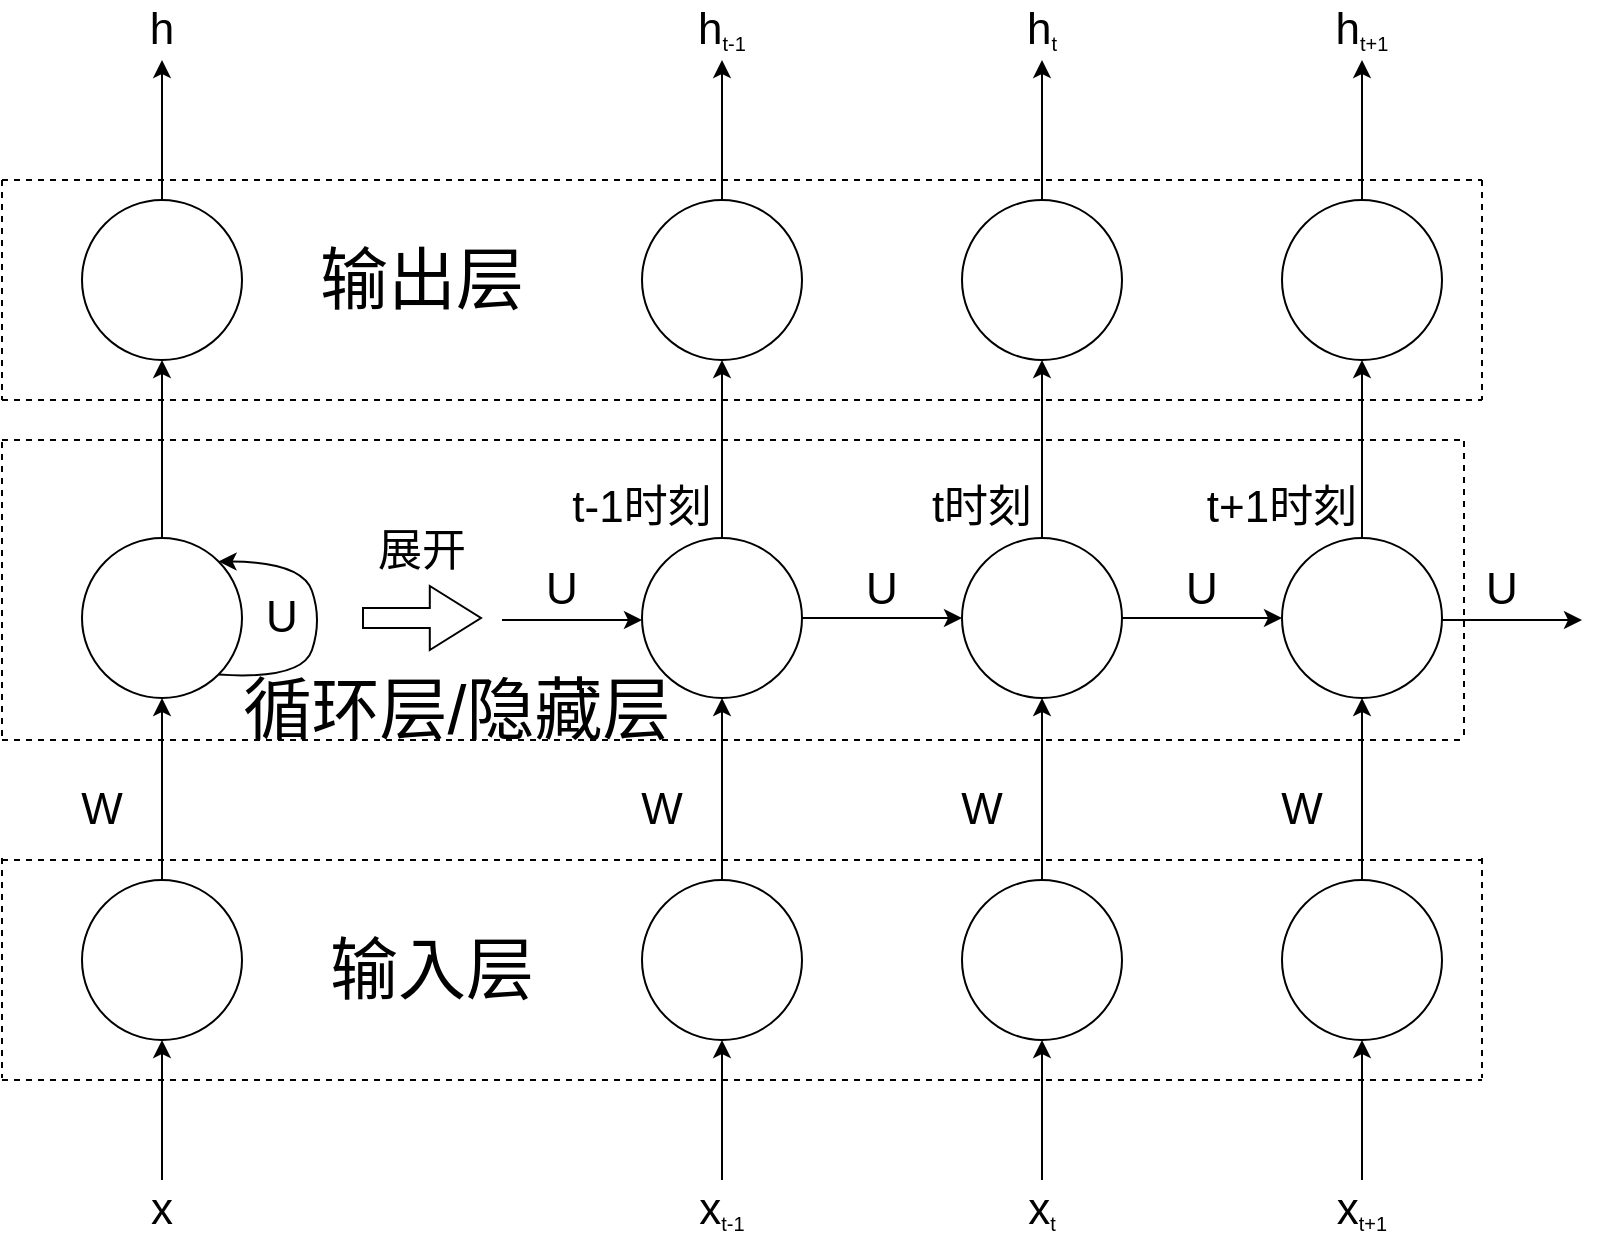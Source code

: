 <mxfile version="17.4.6" type="device"><diagram id="pHUyInjaIq1JpBAKXAAC" name="Page-1"><mxGraphModel dx="1483" dy="733" grid="1" gridSize="10" guides="1" tooltips="1" connect="1" arrows="1" fold="1" page="1" pageScale="1" pageWidth="827" pageHeight="1169" math="0" shadow="0"><root><mxCell id="0"/><mxCell id="1" parent="0"/><mxCell id="4UBFRL0X2fhENwHX8FHf-5" style="edgeStyle=orthogonalEdgeStyle;rounded=0;orthogonalLoop=1;jettySize=auto;html=1;fontSize=22;" parent="1" source="RTWCO25gnVebKCxr4S8D-11" target="4UBFRL0X2fhENwHX8FHf-4" edge="1"><mxGeometry relative="1" as="geometry"/></mxCell><mxCell id="RTWCO25gnVebKCxr4S8D-11" value="" style="ellipse;whiteSpace=wrap;html=1;aspect=fixed;" parent="1" vertex="1"><mxGeometry x="60" y="359" width="80" height="80" as="geometry"/></mxCell><mxCell id="4UBFRL0X2fhENwHX8FHf-1" value="" style="endArrow=classic;html=1;rounded=0;" parent="1" target="RTWCO25gnVebKCxr4S8D-11" edge="1"><mxGeometry width="50" height="50" relative="1" as="geometry"><mxPoint x="100" y="530" as="sourcePoint"/><mxPoint x="100" y="440" as="targetPoint"/></mxGeometry></mxCell><mxCell id="4UBFRL0X2fhENwHX8FHf-64" style="edgeStyle=orthogonalEdgeStyle;rounded=0;orthogonalLoop=1;jettySize=auto;html=1;entryX=0.5;entryY=1;entryDx=0;entryDy=0;fontSize=22;" parent="1" source="4UBFRL0X2fhENwHX8FHf-2" target="4UBFRL0X2fhENwHX8FHf-57" edge="1"><mxGeometry relative="1" as="geometry"/></mxCell><mxCell id="4UBFRL0X2fhENwHX8FHf-2" value="&lt;font style=&quot;font-size: 22px&quot;&gt;x&lt;/font&gt;" style="text;html=1;strokeColor=none;fillColor=none;align=center;verticalAlign=middle;whiteSpace=wrap;rounded=0;" parent="1" vertex="1"><mxGeometry x="70" y="680" width="60" height="30" as="geometry"/></mxCell><mxCell id="4UBFRL0X2fhENwHX8FHf-56" style="edgeStyle=orthogonalEdgeStyle;rounded=0;orthogonalLoop=1;jettySize=auto;html=1;entryX=0.5;entryY=1;entryDx=0;entryDy=0;fontSize=22;" parent="1" source="4UBFRL0X2fhENwHX8FHf-4" target="4UBFRL0X2fhENwHX8FHf-8" edge="1"><mxGeometry relative="1" as="geometry"/></mxCell><mxCell id="4UBFRL0X2fhENwHX8FHf-4" value="" style="ellipse;whiteSpace=wrap;html=1;aspect=fixed;" parent="1" vertex="1"><mxGeometry x="60" y="190" width="80" height="80" as="geometry"/></mxCell><mxCell id="4UBFRL0X2fhENwHX8FHf-6" value="" style="curved=1;endArrow=classic;html=1;rounded=0;fontSize=22;exitX=1;exitY=1;exitDx=0;exitDy=0;entryX=1;entryY=0;entryDx=0;entryDy=0;" parent="1" source="RTWCO25gnVebKCxr4S8D-11" target="RTWCO25gnVebKCxr4S8D-11" edge="1"><mxGeometry width="50" height="50" relative="1" as="geometry"><mxPoint x="390" y="420" as="sourcePoint"/><mxPoint x="440" y="370" as="targetPoint"/><Array as="points"><mxPoint x="170" y="430"/><mxPoint x="180" y="400"/><mxPoint x="170" y="371"/></Array></mxGeometry></mxCell><mxCell id="4UBFRL0X2fhENwHX8FHf-8" value="&lt;font style=&quot;font-size: 22px&quot;&gt;h&lt;/font&gt;" style="text;html=1;strokeColor=none;fillColor=none;align=center;verticalAlign=middle;whiteSpace=wrap;rounded=0;" parent="1" vertex="1"><mxGeometry x="70" y="90" width="60" height="30" as="geometry"/></mxCell><mxCell id="4UBFRL0X2fhENwHX8FHf-10" value="" style="shape=flexArrow;endArrow=classic;html=1;rounded=0;fontSize=22;endWidth=21;endSize=8.2;" parent="1" edge="1"><mxGeometry width="50" height="50" relative="1" as="geometry"><mxPoint x="200" y="399" as="sourcePoint"/><mxPoint x="260" y="399" as="targetPoint"/></mxGeometry></mxCell><mxCell id="4UBFRL0X2fhENwHX8FHf-12" value="展开" style="text;html=1;strokeColor=none;fillColor=none;align=center;verticalAlign=middle;whiteSpace=wrap;rounded=0;fontSize=22;" parent="1" vertex="1"><mxGeometry x="200" y="351" width="60" height="30" as="geometry"/></mxCell><mxCell id="4UBFRL0X2fhENwHX8FHf-13" style="edgeStyle=orthogonalEdgeStyle;rounded=0;orthogonalLoop=1;jettySize=auto;html=1;fontSize=22;" parent="1" source="4UBFRL0X2fhENwHX8FHf-14" target="4UBFRL0X2fhENwHX8FHf-17" edge="1"><mxGeometry relative="1" as="geometry"/></mxCell><mxCell id="4UBFRL0X2fhENwHX8FHf-44" style="edgeStyle=orthogonalEdgeStyle;rounded=0;orthogonalLoop=1;jettySize=auto;html=1;entryX=0;entryY=0.5;entryDx=0;entryDy=0;fontSize=22;" parent="1" source="4UBFRL0X2fhENwHX8FHf-14" target="4UBFRL0X2fhENwHX8FHf-33" edge="1"><mxGeometry relative="1" as="geometry"/></mxCell><mxCell id="4UBFRL0X2fhENwHX8FHf-14" value="" style="ellipse;whiteSpace=wrap;html=1;aspect=fixed;" parent="1" vertex="1"><mxGeometry x="340" y="359" width="80" height="80" as="geometry"/></mxCell><mxCell id="4UBFRL0X2fhENwHX8FHf-15" value="" style="endArrow=classic;html=1;rounded=0;" parent="1" target="4UBFRL0X2fhENwHX8FHf-14" edge="1"><mxGeometry width="50" height="50" relative="1" as="geometry"><mxPoint x="380" y="530" as="sourcePoint"/><mxPoint x="380" y="440" as="targetPoint"/></mxGeometry></mxCell><mxCell id="4UBFRL0X2fhENwHX8FHf-63" style="edgeStyle=orthogonalEdgeStyle;rounded=0;orthogonalLoop=1;jettySize=auto;html=1;fontSize=22;" parent="1" source="4UBFRL0X2fhENwHX8FHf-16" edge="1"><mxGeometry relative="1" as="geometry"><mxPoint x="380" y="610" as="targetPoint"/></mxGeometry></mxCell><mxCell id="4UBFRL0X2fhENwHX8FHf-16" value="&lt;span style=&quot;font-size: 22px&quot;&gt;x&lt;/span&gt;&lt;sub&gt;t-1&lt;/sub&gt;" style="text;html=1;strokeColor=none;fillColor=none;align=center;verticalAlign=middle;whiteSpace=wrap;rounded=0;" parent="1" vertex="1"><mxGeometry x="350" y="680" width="60" height="30" as="geometry"/></mxCell><mxCell id="4UBFRL0X2fhENwHX8FHf-55" style="edgeStyle=orthogonalEdgeStyle;rounded=0;orthogonalLoop=1;jettySize=auto;html=1;entryX=0.5;entryY=1;entryDx=0;entryDy=0;fontSize=22;" parent="1" source="4UBFRL0X2fhENwHX8FHf-17" target="4UBFRL0X2fhENwHX8FHf-19" edge="1"><mxGeometry relative="1" as="geometry"/></mxCell><mxCell id="4UBFRL0X2fhENwHX8FHf-17" value="" style="ellipse;whiteSpace=wrap;html=1;aspect=fixed;" parent="1" vertex="1"><mxGeometry x="340" y="190" width="80" height="80" as="geometry"/></mxCell><mxCell id="4UBFRL0X2fhENwHX8FHf-19" value="&lt;span style=&quot;font-size: 22px&quot;&gt;h&lt;/span&gt;&lt;sub&gt;t-1&lt;/sub&gt;" style="text;html=1;strokeColor=none;fillColor=none;align=center;verticalAlign=middle;whiteSpace=wrap;rounded=0;" parent="1" vertex="1"><mxGeometry x="350" y="90" width="60" height="30" as="geometry"/></mxCell><mxCell id="4UBFRL0X2fhENwHX8FHf-32" style="edgeStyle=orthogonalEdgeStyle;rounded=0;orthogonalLoop=1;jettySize=auto;html=1;fontSize=22;" parent="1" source="4UBFRL0X2fhENwHX8FHf-33" target="4UBFRL0X2fhENwHX8FHf-36" edge="1"><mxGeometry relative="1" as="geometry"/></mxCell><mxCell id="4UBFRL0X2fhENwHX8FHf-45" style="edgeStyle=orthogonalEdgeStyle;rounded=0;orthogonalLoop=1;jettySize=auto;html=1;entryX=0;entryY=0.5;entryDx=0;entryDy=0;fontSize=22;" parent="1" source="4UBFRL0X2fhENwHX8FHf-33" target="4UBFRL0X2fhENwHX8FHf-39" edge="1"><mxGeometry relative="1" as="geometry"/></mxCell><mxCell id="4UBFRL0X2fhENwHX8FHf-33" value="" style="ellipse;whiteSpace=wrap;html=1;aspect=fixed;" parent="1" vertex="1"><mxGeometry x="500" y="359" width="80" height="80" as="geometry"/></mxCell><mxCell id="4UBFRL0X2fhENwHX8FHf-34" value="" style="endArrow=classic;html=1;rounded=0;" parent="1" target="4UBFRL0X2fhENwHX8FHf-33" edge="1"><mxGeometry width="50" height="50" relative="1" as="geometry"><mxPoint x="540" y="530" as="sourcePoint"/><mxPoint x="540" y="440" as="targetPoint"/></mxGeometry></mxCell><mxCell id="4UBFRL0X2fhENwHX8FHf-62" style="edgeStyle=orthogonalEdgeStyle;rounded=0;orthogonalLoop=1;jettySize=auto;html=1;fontSize=22;" parent="1" source="4UBFRL0X2fhENwHX8FHf-35" edge="1"><mxGeometry relative="1" as="geometry"><mxPoint x="540" y="610" as="targetPoint"/></mxGeometry></mxCell><mxCell id="4UBFRL0X2fhENwHX8FHf-35" value="&lt;span style=&quot;font-size: 22px&quot;&gt;x&lt;/span&gt;&lt;sub&gt;t&lt;/sub&gt;" style="text;html=1;strokeColor=none;fillColor=none;align=center;verticalAlign=middle;whiteSpace=wrap;rounded=0;" parent="1" vertex="1"><mxGeometry x="510" y="680" width="60" height="30" as="geometry"/></mxCell><mxCell id="4UBFRL0X2fhENwHX8FHf-53" style="edgeStyle=orthogonalEdgeStyle;rounded=0;orthogonalLoop=1;jettySize=auto;html=1;entryX=0.5;entryY=1;entryDx=0;entryDy=0;fontSize=22;" parent="1" source="4UBFRL0X2fhENwHX8FHf-36" target="4UBFRL0X2fhENwHX8FHf-37" edge="1"><mxGeometry relative="1" as="geometry"/></mxCell><mxCell id="4UBFRL0X2fhENwHX8FHf-36" value="" style="ellipse;whiteSpace=wrap;html=1;aspect=fixed;" parent="1" vertex="1"><mxGeometry x="500" y="190" width="80" height="80" as="geometry"/></mxCell><mxCell id="4UBFRL0X2fhENwHX8FHf-37" value="&lt;span style=&quot;font-size: 22px&quot;&gt;h&lt;/span&gt;&lt;sub&gt;t&lt;/sub&gt;" style="text;html=1;strokeColor=none;fillColor=none;align=center;verticalAlign=middle;whiteSpace=wrap;rounded=0;" parent="1" vertex="1"><mxGeometry x="510" y="90" width="60" height="30" as="geometry"/></mxCell><mxCell id="4UBFRL0X2fhENwHX8FHf-38" style="edgeStyle=orthogonalEdgeStyle;rounded=0;orthogonalLoop=1;jettySize=auto;html=1;fontSize=22;" parent="1" source="4UBFRL0X2fhENwHX8FHf-39" target="4UBFRL0X2fhENwHX8FHf-42" edge="1"><mxGeometry relative="1" as="geometry"/></mxCell><mxCell id="4UBFRL0X2fhENwHX8FHf-39" value="" style="ellipse;whiteSpace=wrap;html=1;aspect=fixed;" parent="1" vertex="1"><mxGeometry x="660" y="359" width="80" height="80" as="geometry"/></mxCell><mxCell id="4UBFRL0X2fhENwHX8FHf-40" value="" style="endArrow=classic;html=1;rounded=0;" parent="1" target="4UBFRL0X2fhENwHX8FHf-39" edge="1"><mxGeometry width="50" height="50" relative="1" as="geometry"><mxPoint x="700" y="530" as="sourcePoint"/><mxPoint x="700" y="440" as="targetPoint"/></mxGeometry></mxCell><mxCell id="4UBFRL0X2fhENwHX8FHf-61" style="edgeStyle=orthogonalEdgeStyle;rounded=0;orthogonalLoop=1;jettySize=auto;html=1;entryX=0.5;entryY=1;entryDx=0;entryDy=0;fontSize=22;" parent="1" source="4UBFRL0X2fhENwHX8FHf-41" target="4UBFRL0X2fhENwHX8FHf-60" edge="1"><mxGeometry relative="1" as="geometry"/></mxCell><mxCell id="4UBFRL0X2fhENwHX8FHf-41" value="&lt;span style=&quot;font-size: 22px&quot;&gt;x&lt;/span&gt;&lt;sub&gt;t+1&lt;/sub&gt;" style="text;html=1;strokeColor=none;fillColor=none;align=center;verticalAlign=middle;whiteSpace=wrap;rounded=0;" parent="1" vertex="1"><mxGeometry x="670" y="680" width="60" height="30" as="geometry"/></mxCell><mxCell id="4UBFRL0X2fhENwHX8FHf-54" style="edgeStyle=orthogonalEdgeStyle;rounded=0;orthogonalLoop=1;jettySize=auto;html=1;entryX=0.5;entryY=1;entryDx=0;entryDy=0;fontSize=22;" parent="1" source="4UBFRL0X2fhENwHX8FHf-42" target="4UBFRL0X2fhENwHX8FHf-43" edge="1"><mxGeometry relative="1" as="geometry"/></mxCell><mxCell id="4UBFRL0X2fhENwHX8FHf-42" value="" style="ellipse;whiteSpace=wrap;html=1;aspect=fixed;" parent="1" vertex="1"><mxGeometry x="660" y="190" width="80" height="80" as="geometry"/></mxCell><mxCell id="4UBFRL0X2fhENwHX8FHf-43" value="&lt;span style=&quot;font-size: 22px&quot;&gt;h&lt;/span&gt;&lt;sub&gt;t+1&lt;/sub&gt;" style="text;html=1;strokeColor=none;fillColor=none;align=center;verticalAlign=middle;whiteSpace=wrap;rounded=0;" parent="1" vertex="1"><mxGeometry x="670" y="90" width="60" height="30" as="geometry"/></mxCell><mxCell id="4UBFRL0X2fhENwHX8FHf-46" value="" style="endArrow=classic;html=1;rounded=0;fontSize=22;" parent="1" edge="1"><mxGeometry width="50" height="50" relative="1" as="geometry"><mxPoint x="270" y="400" as="sourcePoint"/><mxPoint x="340" y="400" as="targetPoint"/></mxGeometry></mxCell><mxCell id="4UBFRL0X2fhENwHX8FHf-47" value="W" style="text;html=1;strokeColor=none;fillColor=none;align=center;verticalAlign=middle;whiteSpace=wrap;rounded=0;fontSize=22;" parent="1" vertex="1"><mxGeometry x="320" y="480" width="60" height="30" as="geometry"/></mxCell><mxCell id="4UBFRL0X2fhENwHX8FHf-49" value="" style="endArrow=classic;html=1;rounded=0;fontSize=22;" parent="1" edge="1"><mxGeometry width="50" height="50" relative="1" as="geometry"><mxPoint x="740" y="400" as="sourcePoint"/><mxPoint x="810" y="400" as="targetPoint"/></mxGeometry></mxCell><mxCell id="4UBFRL0X2fhENwHX8FHf-50" value="U" style="text;html=1;strokeColor=none;fillColor=none;align=center;verticalAlign=middle;whiteSpace=wrap;rounded=0;fontSize=22;" parent="1" vertex="1"><mxGeometry x="740" y="370" width="60" height="30" as="geometry"/></mxCell><mxCell id="4UBFRL0X2fhENwHX8FHf-51" value="W" style="text;html=1;strokeColor=none;fillColor=none;align=center;verticalAlign=middle;whiteSpace=wrap;rounded=0;fontSize=22;" parent="1" vertex="1"><mxGeometry x="480" y="480" width="60" height="30" as="geometry"/></mxCell><mxCell id="4UBFRL0X2fhENwHX8FHf-52" value="W" style="text;html=1;strokeColor=none;fillColor=none;align=center;verticalAlign=middle;whiteSpace=wrap;rounded=0;fontSize=22;" parent="1" vertex="1"><mxGeometry x="640" y="480" width="60" height="30" as="geometry"/></mxCell><mxCell id="4UBFRL0X2fhENwHX8FHf-57" value="" style="ellipse;whiteSpace=wrap;html=1;aspect=fixed;" parent="1" vertex="1"><mxGeometry x="60" y="530" width="80" height="80" as="geometry"/></mxCell><mxCell id="4UBFRL0X2fhENwHX8FHf-58" value="" style="ellipse;whiteSpace=wrap;html=1;aspect=fixed;" parent="1" vertex="1"><mxGeometry x="340" y="530" width="80" height="80" as="geometry"/></mxCell><mxCell id="4UBFRL0X2fhENwHX8FHf-59" value="" style="ellipse;whiteSpace=wrap;html=1;aspect=fixed;" parent="1" vertex="1"><mxGeometry x="500" y="530" width="80" height="80" as="geometry"/></mxCell><mxCell id="4UBFRL0X2fhENwHX8FHf-60" value="" style="ellipse;whiteSpace=wrap;html=1;aspect=fixed;" parent="1" vertex="1"><mxGeometry x="660" y="530" width="80" height="80" as="geometry"/></mxCell><mxCell id="4UBFRL0X2fhENwHX8FHf-65" value="t-1时刻" style="text;html=1;strokeColor=none;fillColor=none;align=center;verticalAlign=middle;whiteSpace=wrap;rounded=0;fontSize=22;" parent="1" vertex="1"><mxGeometry x="300" y="329" width="80" height="30" as="geometry"/></mxCell><mxCell id="4UBFRL0X2fhENwHX8FHf-66" value="t+1时刻" style="text;html=1;strokeColor=none;fillColor=none;align=center;verticalAlign=middle;whiteSpace=wrap;rounded=0;fontSize=22;" parent="1" vertex="1"><mxGeometry x="620" y="329" width="80" height="30" as="geometry"/></mxCell><mxCell id="4UBFRL0X2fhENwHX8FHf-67" value="t时刻" style="text;html=1;strokeColor=none;fillColor=none;align=center;verticalAlign=middle;whiteSpace=wrap;rounded=0;fontSize=22;" parent="1" vertex="1"><mxGeometry x="470" y="329" width="80" height="30" as="geometry"/></mxCell><mxCell id="4UBFRL0X2fhENwHX8FHf-69" value="" style="endArrow=none;dashed=1;html=1;rounded=0;fontSize=22;" parent="1" edge="1"><mxGeometry width="50" height="50" relative="1" as="geometry"><mxPoint x="20" y="310" as="sourcePoint"/><mxPoint x="750" y="310" as="targetPoint"/></mxGeometry></mxCell><mxCell id="4UBFRL0X2fhENwHX8FHf-70" value="" style="endArrow=none;dashed=1;html=1;rounded=0;fontSize=22;" parent="1" edge="1"><mxGeometry width="50" height="50" relative="1" as="geometry"><mxPoint x="20" y="460" as="sourcePoint"/><mxPoint x="750" y="460" as="targetPoint"/></mxGeometry></mxCell><mxCell id="4UBFRL0X2fhENwHX8FHf-71" value="" style="endArrow=none;dashed=1;html=1;rounded=0;fontSize=22;" parent="1" edge="1"><mxGeometry width="50" height="50" relative="1" as="geometry"><mxPoint x="20" y="520" as="sourcePoint"/><mxPoint x="760" y="520" as="targetPoint"/></mxGeometry></mxCell><mxCell id="4UBFRL0X2fhENwHX8FHf-72" value="" style="endArrow=none;dashed=1;html=1;rounded=0;fontSize=22;" parent="1" edge="1"><mxGeometry width="50" height="50" relative="1" as="geometry"><mxPoint x="20" y="630" as="sourcePoint"/><mxPoint x="760" y="630" as="targetPoint"/></mxGeometry></mxCell><mxCell id="4UBFRL0X2fhENwHX8FHf-73" value="" style="endArrow=none;dashed=1;html=1;rounded=0;fontSize=22;" parent="1" edge="1"><mxGeometry width="50" height="50" relative="1" as="geometry"><mxPoint x="20" y="290" as="sourcePoint"/><mxPoint x="760" y="290" as="targetPoint"/></mxGeometry></mxCell><mxCell id="4UBFRL0X2fhENwHX8FHf-74" value="" style="endArrow=none;dashed=1;html=1;rounded=0;fontSize=22;" parent="1" edge="1"><mxGeometry width="50" height="50" relative="1" as="geometry"><mxPoint x="20" y="180" as="sourcePoint"/><mxPoint x="760" y="180" as="targetPoint"/></mxGeometry></mxCell><mxCell id="4UBFRL0X2fhENwHX8FHf-75" value="" style="endArrow=none;dashed=1;html=1;rounded=0;fontSize=22;" parent="1" edge="1"><mxGeometry width="50" height="50" relative="1" as="geometry"><mxPoint x="20" y="180" as="sourcePoint"/><mxPoint x="20" y="290" as="targetPoint"/></mxGeometry></mxCell><mxCell id="4UBFRL0X2fhENwHX8FHf-76" value="" style="endArrow=none;dashed=1;html=1;rounded=0;fontSize=22;" parent="1" edge="1"><mxGeometry width="50" height="50" relative="1" as="geometry"><mxPoint x="20" y="311" as="sourcePoint"/><mxPoint x="20" y="460" as="targetPoint"/></mxGeometry></mxCell><mxCell id="4UBFRL0X2fhENwHX8FHf-77" value="" style="endArrow=none;dashed=1;html=1;rounded=0;fontSize=22;" parent="1" edge="1"><mxGeometry width="50" height="50" relative="1" as="geometry"><mxPoint x="20" y="519" as="sourcePoint"/><mxPoint x="20" y="629" as="targetPoint"/></mxGeometry></mxCell><mxCell id="4UBFRL0X2fhENwHX8FHf-78" value="" style="endArrow=none;dashed=1;html=1;rounded=0;fontSize=22;" parent="1" edge="1"><mxGeometry width="50" height="50" relative="1" as="geometry"><mxPoint x="760" y="519" as="sourcePoint"/><mxPoint x="760" y="629" as="targetPoint"/></mxGeometry></mxCell><mxCell id="4UBFRL0X2fhENwHX8FHf-79" value="" style="endArrow=none;dashed=1;html=1;rounded=0;fontSize=22;" parent="1" edge="1"><mxGeometry width="50" height="50" relative="1" as="geometry"><mxPoint x="760" y="180" as="sourcePoint"/><mxPoint x="760" y="290" as="targetPoint"/></mxGeometry></mxCell><mxCell id="4UBFRL0X2fhENwHX8FHf-81" value="" style="endArrow=none;dashed=1;html=1;rounded=0;fontSize=22;" parent="1" edge="1"><mxGeometry width="50" height="50" relative="1" as="geometry"><mxPoint x="751" y="310.5" as="sourcePoint"/><mxPoint x="751" y="459.5" as="targetPoint"/></mxGeometry></mxCell><mxCell id="4UBFRL0X2fhENwHX8FHf-82" value="&lt;font style=&quot;font-size: 34px&quot;&gt;输入层&lt;/font&gt;" style="text;html=1;strokeColor=none;fillColor=none;align=center;verticalAlign=middle;whiteSpace=wrap;rounded=0;fontSize=22;" parent="1" vertex="1"><mxGeometry x="180" y="560" width="110" height="30" as="geometry"/></mxCell><mxCell id="4UBFRL0X2fhENwHX8FHf-83" value="&lt;font style=&quot;font-size: 34px&quot;&gt;输出层&lt;/font&gt;" style="text;html=1;strokeColor=none;fillColor=none;align=center;verticalAlign=middle;whiteSpace=wrap;rounded=0;fontSize=22;" parent="1" vertex="1"><mxGeometry x="175" y="215" width="110" height="30" as="geometry"/></mxCell><mxCell id="4UBFRL0X2fhENwHX8FHf-84" value="&lt;font style=&quot;font-size: 34px&quot;&gt;循环层/隐藏层&lt;/font&gt;" style="text;html=1;strokeColor=none;fillColor=none;align=center;verticalAlign=middle;whiteSpace=wrap;rounded=0;fontSize=22;" parent="1" vertex="1"><mxGeometry x="130" y="430" width="235" height="30" as="geometry"/></mxCell><mxCell id="4grKfzciUK083QC8Bo0E-1" value="U" style="text;html=1;strokeColor=none;fillColor=none;align=center;verticalAlign=middle;whiteSpace=wrap;rounded=0;fontSize=22;" vertex="1" parent="1"><mxGeometry x="270" y="370" width="60" height="30" as="geometry"/></mxCell><mxCell id="4grKfzciUK083QC8Bo0E-2" value="U" style="text;html=1;strokeColor=none;fillColor=none;align=center;verticalAlign=middle;whiteSpace=wrap;rounded=0;fontSize=22;" vertex="1" parent="1"><mxGeometry x="430" y="370" width="60" height="30" as="geometry"/></mxCell><mxCell id="4grKfzciUK083QC8Bo0E-3" value="U" style="text;html=1;strokeColor=none;fillColor=none;align=center;verticalAlign=middle;whiteSpace=wrap;rounded=0;fontSize=22;" vertex="1" parent="1"><mxGeometry x="590" y="370" width="60" height="30" as="geometry"/></mxCell><mxCell id="4grKfzciUK083QC8Bo0E-4" value="U" style="text;html=1;strokeColor=none;fillColor=none;align=center;verticalAlign=middle;whiteSpace=wrap;rounded=0;fontSize=22;" vertex="1" parent="1"><mxGeometry x="130" y="384" width="60" height="30" as="geometry"/></mxCell><mxCell id="4grKfzciUK083QC8Bo0E-5" value="W" style="text;html=1;strokeColor=none;fillColor=none;align=center;verticalAlign=middle;whiteSpace=wrap;rounded=0;fontSize=22;" vertex="1" parent="1"><mxGeometry x="40" y="480" width="60" height="30" as="geometry"/></mxCell></root></mxGraphModel></diagram></mxfile>